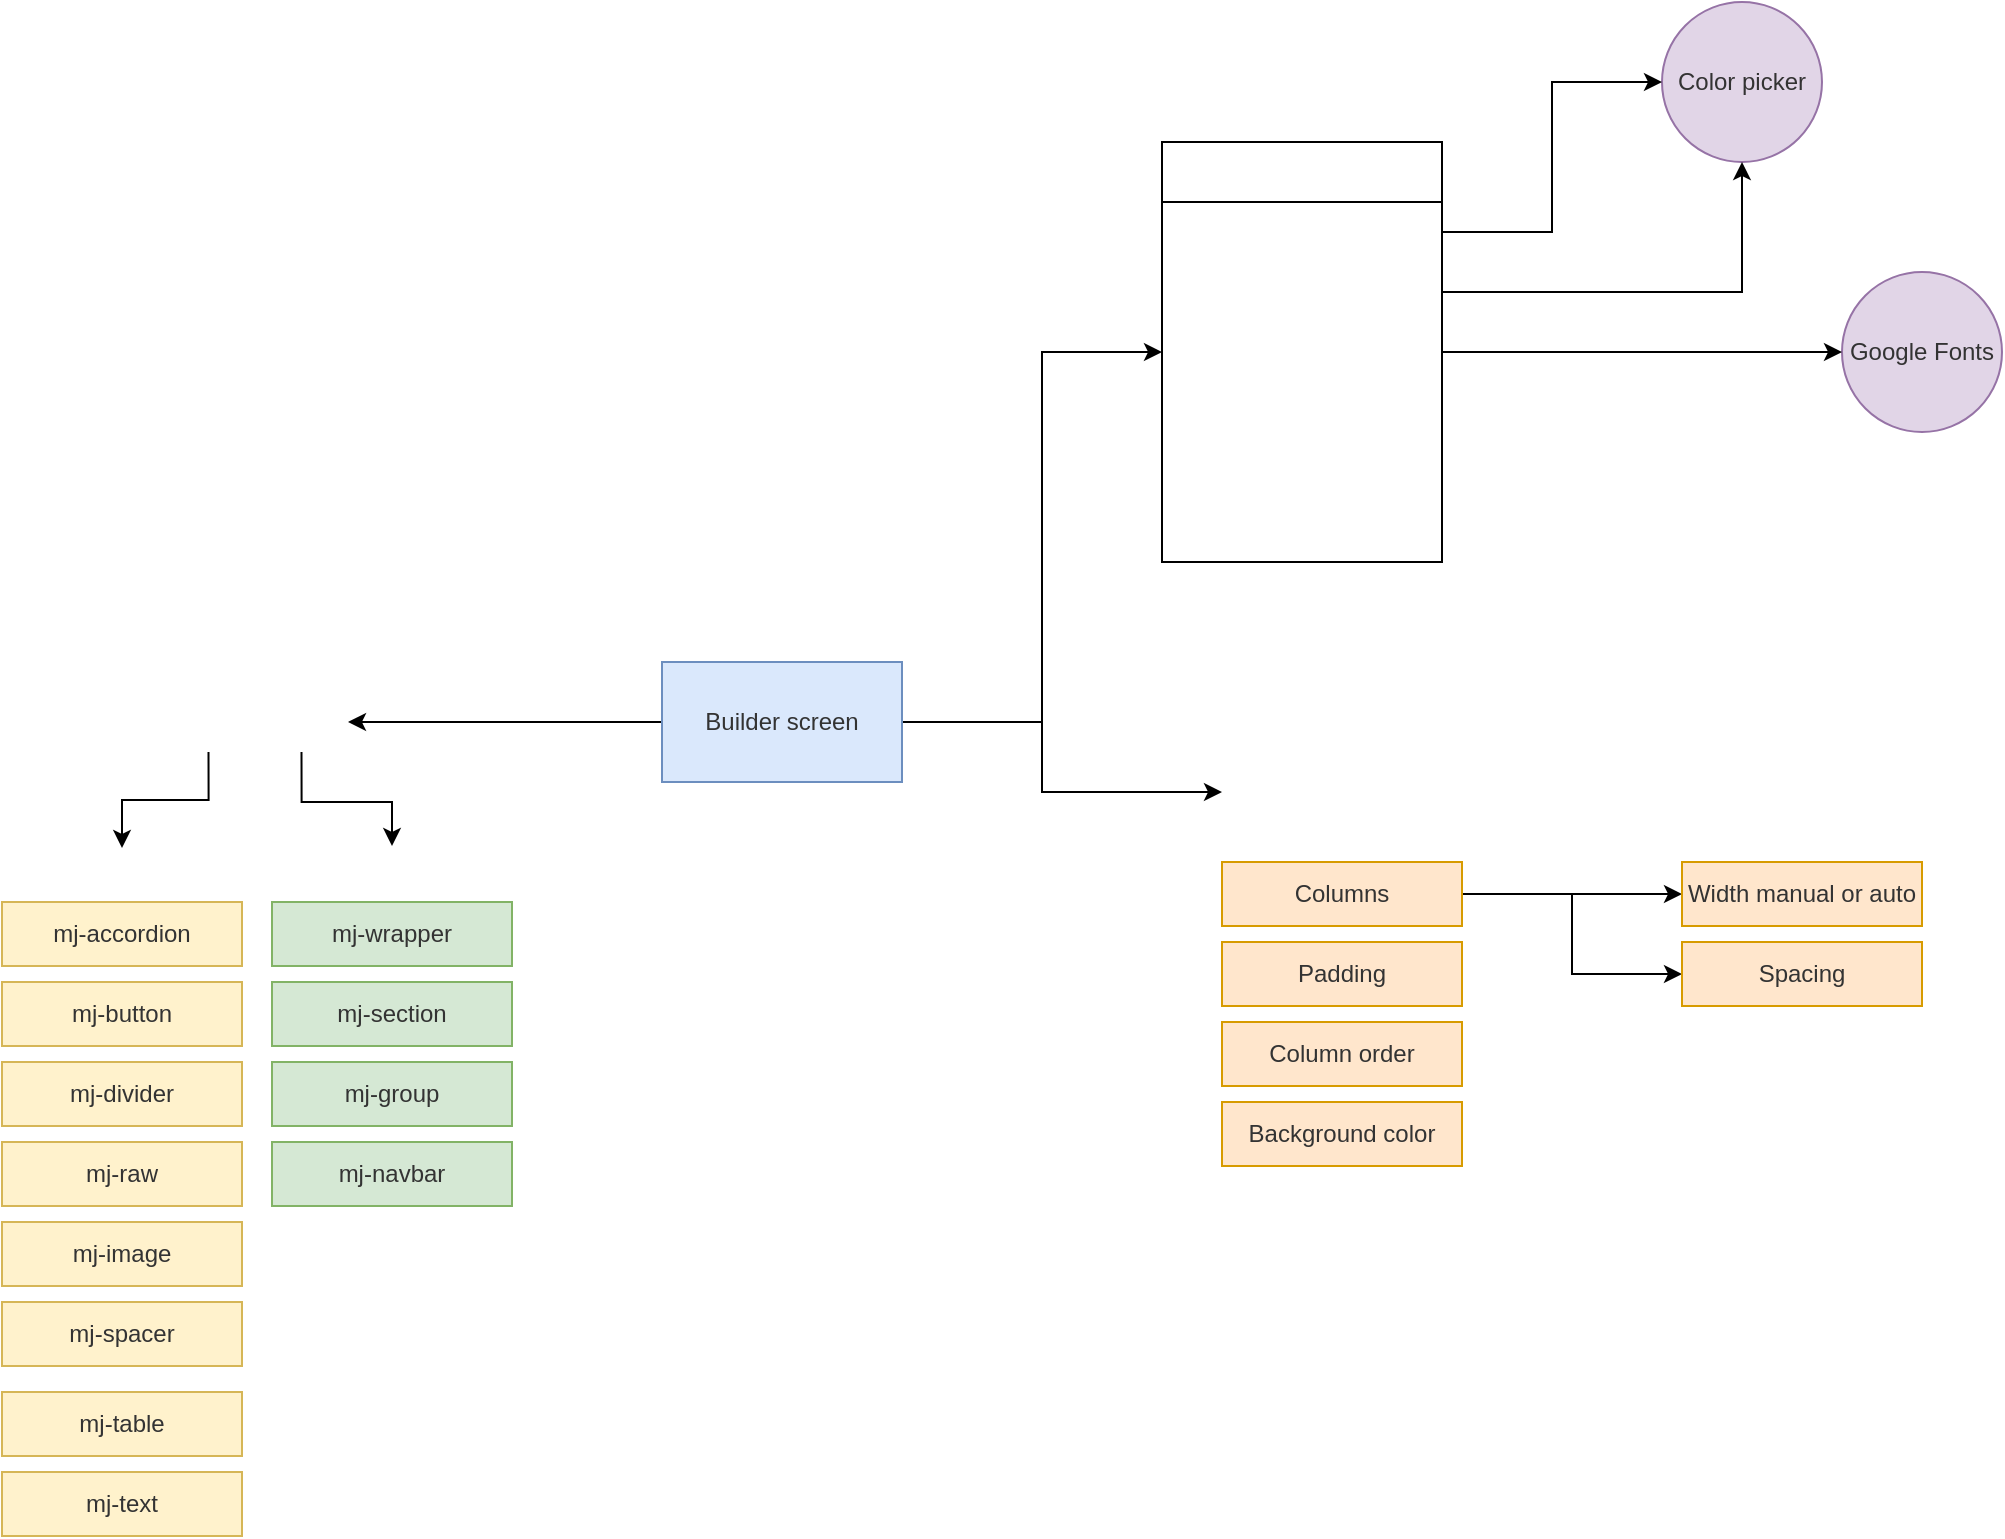 <mxfile>
    <diagram name="Page-1" id="zqpBEOM_e5KABT9m_RAk">
        <mxGraphModel dx="1189" dy="709" grid="1" gridSize="10" guides="1" tooltips="1" connect="1" arrows="1" fold="1" page="1" pageScale="1" pageWidth="1700" pageHeight="1100" math="0" shadow="0">
            <root>
                <mxCell id="0"/>
                <mxCell id="1" parent="0"/>
                <mxCell id="8sQgyGVRPbr_08GxuNgH-1" value="Global document options" style="swimlane;fontStyle=0;childLayout=stackLayout;horizontal=1;startSize=30;horizontalStack=0;resizeParent=1;resizeParentMax=0;resizeLast=0;collapsible=1;marginBottom=0;whiteSpace=wrap;html=1;fontColor=#FFFFFF;" parent="1" vertex="1">
                    <mxGeometry x="1000" y="200" width="140" height="210" as="geometry"/>
                </mxCell>
                <mxCell id="8sQgyGVRPbr_08GxuNgH-2" value="Colors" style="text;strokeColor=none;fillColor=none;align=left;verticalAlign=middle;spacingLeft=4;spacingRight=4;overflow=hidden;points=[[0,0.5],[1,0.5]];portConstraint=eastwest;rotatable=0;whiteSpace=wrap;html=1;fontColor=#FFFFFF;" parent="8sQgyGVRPbr_08GxuNgH-1" vertex="1">
                    <mxGeometry y="30" width="140" height="30" as="geometry"/>
                </mxCell>
                <mxCell id="8sQgyGVRPbr_08GxuNgH-25" value="Background color" style="text;strokeColor=none;fillColor=none;align=left;verticalAlign=middle;spacingLeft=4;spacingRight=4;overflow=hidden;points=[[0,0.5],[1,0.5]];portConstraint=eastwest;rotatable=0;whiteSpace=wrap;html=1;fontColor=#FFFFFF;" parent="8sQgyGVRPbr_08GxuNgH-1" vertex="1">
                    <mxGeometry y="60" width="140" height="30" as="geometry"/>
                </mxCell>
                <mxCell id="8sQgyGVRPbr_08GxuNgH-3" value="Fonts" style="text;strokeColor=none;fillColor=none;align=left;verticalAlign=middle;spacingLeft=4;spacingRight=4;overflow=hidden;points=[[0,0.5],[1,0.5]];portConstraint=eastwest;rotatable=0;whiteSpace=wrap;html=1;fontColor=#FFFFFF;" parent="8sQgyGVRPbr_08GxuNgH-1" vertex="1">
                    <mxGeometry y="90" width="140" height="30" as="geometry"/>
                </mxCell>
                <mxCell id="8sQgyGVRPbr_08GxuNgH-4" value="Preview text" style="text;strokeColor=none;fillColor=none;align=left;verticalAlign=middle;spacingLeft=4;spacingRight=4;overflow=hidden;points=[[0,0.5],[1,0.5]];portConstraint=eastwest;rotatable=0;whiteSpace=wrap;html=1;fontColor=#FFFFFF;" parent="8sQgyGVRPbr_08GxuNgH-1" vertex="1">
                    <mxGeometry y="120" width="140" height="30" as="geometry"/>
                </mxCell>
                <mxCell id="8sQgyGVRPbr_08GxuNgH-24" value="Email width" style="text;strokeColor=none;fillColor=none;align=left;verticalAlign=middle;spacingLeft=4;spacingRight=4;overflow=hidden;points=[[0,0.5],[1,0.5]];portConstraint=eastwest;rotatable=0;whiteSpace=wrap;html=1;fontColor=#FFFFFF;" parent="8sQgyGVRPbr_08GxuNgH-1" vertex="1">
                    <mxGeometry y="150" width="140" height="30" as="geometry"/>
                </mxCell>
                <mxCell id="8sQgyGVRPbr_08GxuNgH-29" value="Breakpoint" style="text;strokeColor=none;fillColor=none;align=left;verticalAlign=middle;spacingLeft=4;spacingRight=4;overflow=hidden;points=[[0,0.5],[1,0.5]];portConstraint=eastwest;rotatable=0;whiteSpace=wrap;html=1;fontColor=#FFFFFF;" parent="8sQgyGVRPbr_08GxuNgH-1" vertex="1">
                    <mxGeometry y="180" width="140" height="30" as="geometry"/>
                </mxCell>
                <mxCell id="8sQgyGVRPbr_08GxuNgH-5" value="Google Fonts" style="ellipse;whiteSpace=wrap;html=1;aspect=fixed;fillColor=#e1d5e7;strokeColor=#9673a6;fontColor=#333333;" parent="1" vertex="1">
                    <mxGeometry x="1340" y="265" width="80" height="80" as="geometry"/>
                </mxCell>
                <mxCell id="8sQgyGVRPbr_08GxuNgH-6" style="edgeStyle=orthogonalEdgeStyle;rounded=0;orthogonalLoop=1;jettySize=auto;html=1;exitX=1;exitY=0.5;exitDx=0;exitDy=0;entryX=0;entryY=0.5;entryDx=0;entryDy=0;fontColor=#333333;" parent="1" source="8sQgyGVRPbr_08GxuNgH-3" target="8sQgyGVRPbr_08GxuNgH-5" edge="1">
                    <mxGeometry relative="1" as="geometry"/>
                </mxCell>
                <mxCell id="8sQgyGVRPbr_08GxuNgH-11" style="edgeStyle=orthogonalEdgeStyle;rounded=0;orthogonalLoop=1;jettySize=auto;html=1;exitX=1;exitY=0.5;exitDx=0;exitDy=0;entryX=0;entryY=0.5;entryDx=0;entryDy=0;fontColor=#333333;" parent="1" source="8sQgyGVRPbr_08GxuNgH-7" target="8sQgyGVRPbr_08GxuNgH-3" edge="1">
                    <mxGeometry relative="1" as="geometry">
                        <Array as="points">
                            <mxPoint x="940" y="490"/>
                            <mxPoint x="940" y="305"/>
                        </Array>
                    </mxGeometry>
                </mxCell>
                <mxCell id="8sQgyGVRPbr_08GxuNgH-14" style="edgeStyle=orthogonalEdgeStyle;rounded=0;orthogonalLoop=1;jettySize=auto;html=1;exitX=1;exitY=0.5;exitDx=0;exitDy=0;fontColor=#333333;" parent="1" source="8sQgyGVRPbr_08GxuNgH-7" target="8sQgyGVRPbr_08GxuNgH-13" edge="1">
                    <mxGeometry relative="1" as="geometry">
                        <Array as="points">
                            <mxPoint x="940" y="490"/>
                            <mxPoint x="940" y="525"/>
                        </Array>
                    </mxGeometry>
                </mxCell>
                <mxCell id="8sQgyGVRPbr_08GxuNgH-31" style="edgeStyle=orthogonalEdgeStyle;rounded=0;orthogonalLoop=1;jettySize=auto;html=1;exitX=0;exitY=0.5;exitDx=0;exitDy=0;entryX=1;entryY=0.5;entryDx=0;entryDy=0;fontColor=#333333;" parent="1" source="8sQgyGVRPbr_08GxuNgH-7" target="8sQgyGVRPbr_08GxuNgH-30" edge="1">
                    <mxGeometry relative="1" as="geometry"/>
                </mxCell>
                <mxCell id="8sQgyGVRPbr_08GxuNgH-7" value="Builder screen" style="rounded=0;whiteSpace=wrap;html=1;fillColor=#dae8fc;strokeColor=#6c8ebf;fontColor=#333333;" parent="1" vertex="1">
                    <mxGeometry x="750" y="460" width="120" height="60" as="geometry"/>
                </mxCell>
                <mxCell id="8sQgyGVRPbr_08GxuNgH-21" style="edgeStyle=orthogonalEdgeStyle;rounded=0;orthogonalLoop=1;jettySize=auto;html=1;exitX=1;exitY=0.5;exitDx=0;exitDy=0;entryX=0;entryY=0.5;entryDx=0;entryDy=0;fontColor=#333333;" parent="1" source="8sQgyGVRPbr_08GxuNgH-12" target="8sQgyGVRPbr_08GxuNgH-20" edge="1">
                    <mxGeometry relative="1" as="geometry"/>
                </mxCell>
                <mxCell id="8sQgyGVRPbr_08GxuNgH-49" style="edgeStyle=orthogonalEdgeStyle;rounded=0;orthogonalLoop=1;jettySize=auto;html=1;exitX=1;exitY=0.5;exitDx=0;exitDy=0;entryX=0;entryY=0.5;entryDx=0;entryDy=0;fontColor=#333333;" parent="1" source="8sQgyGVRPbr_08GxuNgH-12" target="8sQgyGVRPbr_08GxuNgH-48" edge="1">
                    <mxGeometry relative="1" as="geometry"/>
                </mxCell>
                <mxCell id="8sQgyGVRPbr_08GxuNgH-12" value="Columns" style="rounded=0;whiteSpace=wrap;html=1;fillColor=#ffe6cc;strokeColor=#d79b00;fontColor=#333333;" parent="1" vertex="1">
                    <mxGeometry x="1030" y="560" width="120" height="32" as="geometry"/>
                </mxCell>
                <mxCell id="8sQgyGVRPbr_08GxuNgH-13" value="Standard module/section options" style="text;html=1;strokeColor=none;fillColor=none;align=center;verticalAlign=middle;whiteSpace=wrap;rounded=0;fontStyle=1;fontSize=15;fontColor=#FFFFFF;" parent="1" vertex="1">
                    <mxGeometry x="1030" y="510" width="260" height="30" as="geometry"/>
                </mxCell>
                <mxCell id="8sQgyGVRPbr_08GxuNgH-17" value="Padding" style="rounded=0;whiteSpace=wrap;html=1;fillColor=#ffe6cc;strokeColor=#d79b00;fontColor=#333333;" parent="1" vertex="1">
                    <mxGeometry x="1030" y="600" width="120" height="32" as="geometry"/>
                </mxCell>
                <mxCell id="8sQgyGVRPbr_08GxuNgH-20" value="Width manual or auto" style="rounded=0;whiteSpace=wrap;html=1;fillColor=#ffe6cc;strokeColor=#d79b00;fontColor=#333333;" parent="1" vertex="1">
                    <mxGeometry x="1260" y="560" width="120" height="32" as="geometry"/>
                </mxCell>
                <mxCell id="8sQgyGVRPbr_08GxuNgH-26" value="Color picker" style="ellipse;whiteSpace=wrap;html=1;aspect=fixed;fillColor=#e1d5e7;strokeColor=#9673a6;fontColor=#333333;" parent="1" vertex="1">
                    <mxGeometry x="1250" y="130" width="80" height="80" as="geometry"/>
                </mxCell>
                <mxCell id="8sQgyGVRPbr_08GxuNgH-27" style="edgeStyle=orthogonalEdgeStyle;rounded=0;orthogonalLoop=1;jettySize=auto;html=1;exitX=1;exitY=0.5;exitDx=0;exitDy=0;entryX=0;entryY=0.5;entryDx=0;entryDy=0;fontColor=#333333;" parent="1" source="8sQgyGVRPbr_08GxuNgH-2" target="8sQgyGVRPbr_08GxuNgH-26" edge="1">
                    <mxGeometry relative="1" as="geometry"/>
                </mxCell>
                <mxCell id="8sQgyGVRPbr_08GxuNgH-28" style="edgeStyle=orthogonalEdgeStyle;rounded=0;orthogonalLoop=1;jettySize=auto;html=1;exitX=1;exitY=0.5;exitDx=0;exitDy=0;entryX=0.5;entryY=1;entryDx=0;entryDy=0;fontColor=#333333;" parent="1" source="8sQgyGVRPbr_08GxuNgH-25" target="8sQgyGVRPbr_08GxuNgH-26" edge="1">
                    <mxGeometry relative="1" as="geometry"/>
                </mxCell>
                <mxCell id="8sQgyGVRPbr_08GxuNgH-55" style="edgeStyle=orthogonalEdgeStyle;rounded=0;orthogonalLoop=1;jettySize=auto;html=1;exitX=0.25;exitY=1;exitDx=0;exitDy=0;entryX=0.5;entryY=0;entryDx=0;entryDy=0;fontColor=#333333;" parent="1" source="8sQgyGVRPbr_08GxuNgH-30" target="8sQgyGVRPbr_08GxuNgH-50" edge="1">
                    <mxGeometry relative="1" as="geometry"/>
                </mxCell>
                <mxCell id="8sQgyGVRPbr_08GxuNgH-56" style="edgeStyle=orthogonalEdgeStyle;rounded=0;orthogonalLoop=1;jettySize=auto;html=1;exitX=0.75;exitY=1;exitDx=0;exitDy=0;entryX=0.5;entryY=0;entryDx=0;entryDy=0;fontColor=#333333;" parent="1" source="8sQgyGVRPbr_08GxuNgH-30" target="8sQgyGVRPbr_08GxuNgH-51" edge="1">
                    <mxGeometry relative="1" as="geometry">
                        <Array as="points">
                            <mxPoint x="570" y="530"/>
                            <mxPoint x="615" y="530"/>
                        </Array>
                    </mxGeometry>
                </mxCell>
                <mxCell id="8sQgyGVRPbr_08GxuNgH-30" value="Modules" style="text;html=1;strokeColor=none;fillColor=none;align=center;verticalAlign=middle;whiteSpace=wrap;rounded=0;fontStyle=1;fontSize=15;fontColor=#FFFFFF;" parent="1" vertex="1">
                    <mxGeometry x="500" y="475" width="93" height="30" as="geometry"/>
                </mxCell>
                <mxCell id="8sQgyGVRPbr_08GxuNgH-32" value="mj-accordion" style="rounded=0;whiteSpace=wrap;html=1;fillColor=#fff2cc;strokeColor=#d6b656;fontColor=#333333;" parent="1" vertex="1">
                    <mxGeometry x="420" y="580" width="120" height="32" as="geometry"/>
                </mxCell>
                <mxCell id="8sQgyGVRPbr_08GxuNgH-36" value="mj-button" style="rounded=0;whiteSpace=wrap;html=1;fillColor=#fff2cc;strokeColor=#d6b656;fontColor=#333333;" parent="1" vertex="1">
                    <mxGeometry x="420" y="620" width="120" height="32" as="geometry"/>
                </mxCell>
                <mxCell id="8sQgyGVRPbr_08GxuNgH-37" value="mj-divider" style="rounded=0;whiteSpace=wrap;html=1;fillColor=#fff2cc;strokeColor=#d6b656;fontColor=#333333;" parent="1" vertex="1">
                    <mxGeometry x="420" y="660" width="120" height="32" as="geometry"/>
                </mxCell>
                <mxCell id="8sQgyGVRPbr_08GxuNgH-38" value="mj-group" style="rounded=0;whiteSpace=wrap;html=1;fillColor=#d5e8d4;strokeColor=#82b366;fontColor=#333333;" parent="1" vertex="1">
                    <mxGeometry x="555" y="660" width="120" height="32" as="geometry"/>
                </mxCell>
                <mxCell id="8sQgyGVRPbr_08GxuNgH-39" value="mj-image" style="rounded=0;whiteSpace=wrap;html=1;fillColor=#fff2cc;strokeColor=#d6b656;fontColor=#333333;" parent="1" vertex="1">
                    <mxGeometry x="420" y="740" width="120" height="32" as="geometry"/>
                </mxCell>
                <mxCell id="8sQgyGVRPbr_08GxuNgH-40" value="mj-navbar" style="rounded=0;whiteSpace=wrap;html=1;fillColor=#d5e8d4;strokeColor=#82b366;fontColor=#333333;" parent="1" vertex="1">
                    <mxGeometry x="555" y="700" width="120" height="32" as="geometry"/>
                </mxCell>
                <mxCell id="8sQgyGVRPbr_08GxuNgH-41" value="mj-raw" style="rounded=0;whiteSpace=wrap;html=1;fillColor=#fff2cc;strokeColor=#d6b656;fontColor=#333333;" parent="1" vertex="1">
                    <mxGeometry x="420" y="700" width="120" height="32" as="geometry"/>
                </mxCell>
                <mxCell id="8sQgyGVRPbr_08GxuNgH-42" value="mj-section" style="rounded=0;whiteSpace=wrap;html=1;fillColor=#d5e8d4;strokeColor=#82b366;fontColor=#333333;" parent="1" vertex="1">
                    <mxGeometry x="555" y="620" width="120" height="32" as="geometry"/>
                </mxCell>
                <mxCell id="8sQgyGVRPbr_08GxuNgH-43" value="mj-spacer" style="rounded=0;whiteSpace=wrap;html=1;fillColor=#fff2cc;strokeColor=#d6b656;fontColor=#333333;" parent="1" vertex="1">
                    <mxGeometry x="420" y="780" width="120" height="32" as="geometry"/>
                </mxCell>
                <mxCell id="8sQgyGVRPbr_08GxuNgH-44" value="mj-table" style="rounded=0;whiteSpace=wrap;html=1;fillColor=#fff2cc;strokeColor=#d6b656;fontColor=#333333;" parent="1" vertex="1">
                    <mxGeometry x="420" y="825" width="120" height="32" as="geometry"/>
                </mxCell>
                <mxCell id="8sQgyGVRPbr_08GxuNgH-45" value="mj-text" style="rounded=0;whiteSpace=wrap;html=1;fillColor=#fff2cc;strokeColor=#d6b656;fontColor=#333333;" parent="1" vertex="1">
                    <mxGeometry x="420" y="865" width="120" height="32" as="geometry"/>
                </mxCell>
                <mxCell id="8sQgyGVRPbr_08GxuNgH-46" value="mj-wrapper" style="rounded=0;whiteSpace=wrap;html=1;fillColor=#d5e8d4;strokeColor=#82b366;fontColor=#333333;" parent="1" vertex="1">
                    <mxGeometry x="555" y="580" width="120" height="32" as="geometry"/>
                </mxCell>
                <mxCell id="8sQgyGVRPbr_08GxuNgH-47" value="Column order" style="rounded=0;whiteSpace=wrap;html=1;fillColor=#ffe6cc;strokeColor=#d79b00;fontColor=#333333;" parent="1" vertex="1">
                    <mxGeometry x="1030" y="640" width="120" height="32" as="geometry"/>
                </mxCell>
                <mxCell id="8sQgyGVRPbr_08GxuNgH-48" value="Spacing" style="rounded=0;whiteSpace=wrap;html=1;fillColor=#ffe6cc;strokeColor=#d79b00;fontColor=#333333;" parent="1" vertex="1">
                    <mxGeometry x="1260" y="600" width="120" height="32" as="geometry"/>
                </mxCell>
                <mxCell id="8sQgyGVRPbr_08GxuNgH-50" value="Content" style="text;html=1;strokeColor=none;fillColor=none;align=center;verticalAlign=middle;whiteSpace=wrap;rounded=0;fontStyle=0;fontSize=13;fontColor=#FFFFFF;" parent="1" vertex="1">
                    <mxGeometry x="433.5" y="553" width="93" height="17" as="geometry"/>
                </mxCell>
                <mxCell id="8sQgyGVRPbr_08GxuNgH-51" value="Wrappers" style="text;html=1;strokeColor=none;fillColor=none;align=center;verticalAlign=middle;whiteSpace=wrap;rounded=0;fontStyle=0;fontSize=13;fontColor=#FFFFFF;" parent="1" vertex="1">
                    <mxGeometry x="568.5" y="552" width="93" height="18" as="geometry"/>
                </mxCell>
                <mxCell id="8sQgyGVRPbr_08GxuNgH-57" value="Background color" style="rounded=0;whiteSpace=wrap;html=1;fillColor=#ffe6cc;strokeColor=#d79b00;fontColor=#333333;" parent="1" vertex="1">
                    <mxGeometry x="1030" y="680" width="120" height="32" as="geometry"/>
                </mxCell>
            </root>
        </mxGraphModel>
    </diagram>
</mxfile>